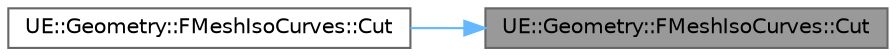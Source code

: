 digraph "UE::Geometry::FMeshIsoCurves::Cut"
{
 // INTERACTIVE_SVG=YES
 // LATEX_PDF_SIZE
  bgcolor="transparent";
  edge [fontname=Helvetica,fontsize=10,labelfontname=Helvetica,labelfontsize=10];
  node [fontname=Helvetica,fontsize=10,shape=box,height=0.2,width=0.4];
  rankdir="RL";
  Node1 [id="Node000001",label="UE::Geometry::FMeshIsoCurves::Cut",height=0.2,width=0.4,color="gray40", fillcolor="grey60", style="filled", fontcolor="black",tooltip="Insert new edges on the given mesh along the curve where a function over the mesh surface crosses a g..."];
  Node1 -> Node2 [id="edge1_Node000001_Node000002",dir="back",color="steelblue1",style="solid",tooltip=" "];
  Node2 [id="Node000002",label="UE::Geometry::FMeshIsoCurves::Cut",height=0.2,width=0.4,color="grey40", fillcolor="white", style="filled",URL="$d9/d3c/classUE_1_1Geometry_1_1FMeshIsoCurves.html#a233daed058328432772ff365df86ce45",tooltip="Insert new edges on the given mesh along the curve where a function over the mesh vertices,..."];
}
